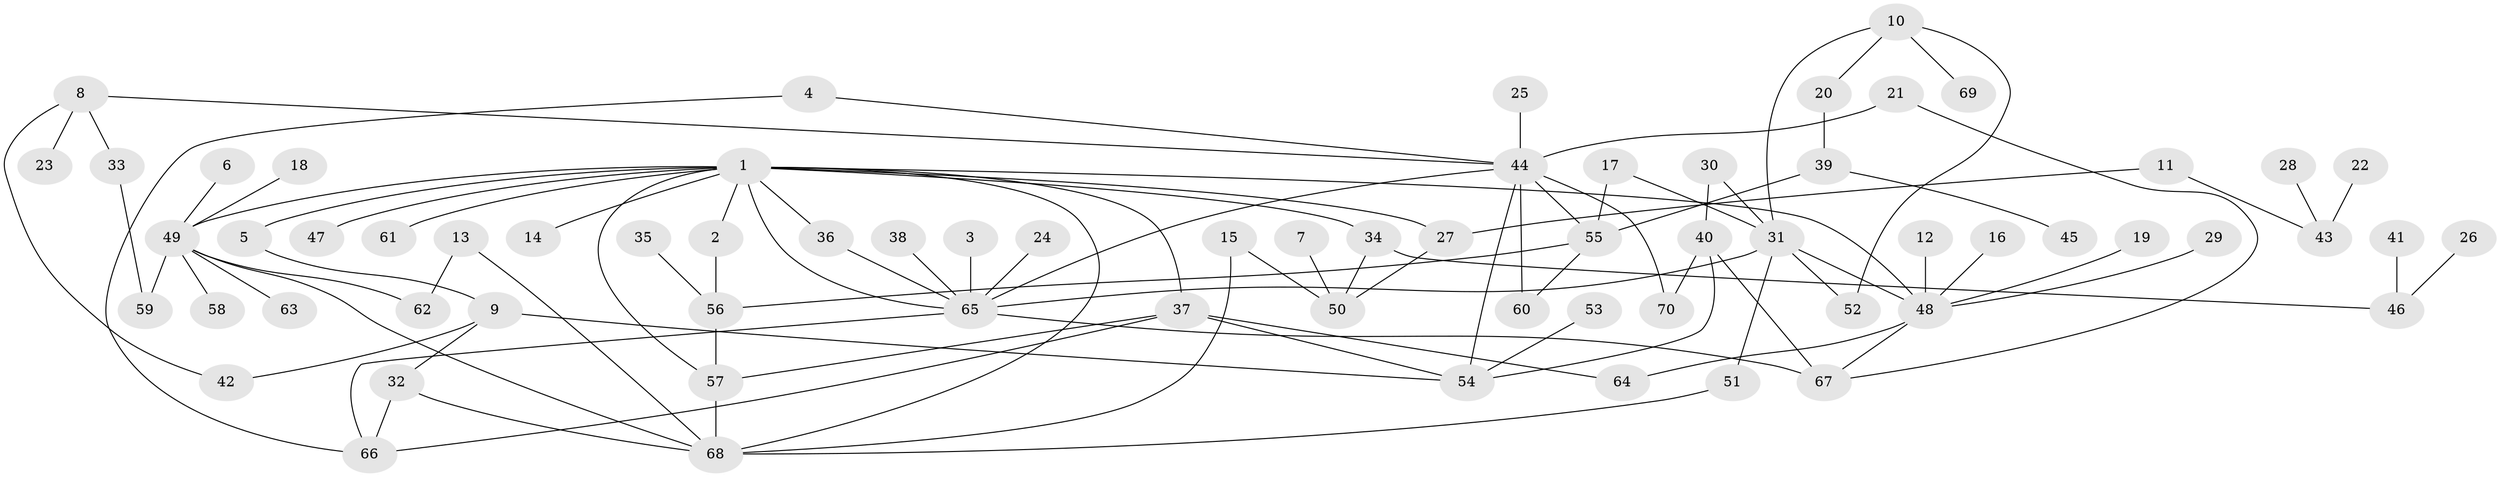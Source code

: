 // original degree distribution, {5: 0.03571428571428571, 12: 0.007142857142857143, 1: 0.30714285714285716, 11: 0.007142857142857143, 8: 0.007142857142857143, 7: 0.02142857142857143, 4: 0.07142857142857142, 2: 0.35, 3: 0.18571428571428572, 6: 0.007142857142857143}
// Generated by graph-tools (version 1.1) at 2025/25/03/09/25 03:25:32]
// undirected, 70 vertices, 98 edges
graph export_dot {
graph [start="1"]
  node [color=gray90,style=filled];
  1;
  2;
  3;
  4;
  5;
  6;
  7;
  8;
  9;
  10;
  11;
  12;
  13;
  14;
  15;
  16;
  17;
  18;
  19;
  20;
  21;
  22;
  23;
  24;
  25;
  26;
  27;
  28;
  29;
  30;
  31;
  32;
  33;
  34;
  35;
  36;
  37;
  38;
  39;
  40;
  41;
  42;
  43;
  44;
  45;
  46;
  47;
  48;
  49;
  50;
  51;
  52;
  53;
  54;
  55;
  56;
  57;
  58;
  59;
  60;
  61;
  62;
  63;
  64;
  65;
  66;
  67;
  68;
  69;
  70;
  1 -- 2 [weight=1.0];
  1 -- 5 [weight=1.0];
  1 -- 14 [weight=1.0];
  1 -- 27 [weight=1.0];
  1 -- 34 [weight=1.0];
  1 -- 36 [weight=1.0];
  1 -- 37 [weight=1.0];
  1 -- 47 [weight=1.0];
  1 -- 48 [weight=1.0];
  1 -- 49 [weight=1.0];
  1 -- 57 [weight=1.0];
  1 -- 61 [weight=1.0];
  1 -- 65 [weight=1.0];
  1 -- 68 [weight=1.0];
  2 -- 56 [weight=1.0];
  3 -- 65 [weight=2.0];
  4 -- 44 [weight=1.0];
  4 -- 66 [weight=1.0];
  5 -- 9 [weight=1.0];
  6 -- 49 [weight=1.0];
  7 -- 50 [weight=1.0];
  8 -- 23 [weight=1.0];
  8 -- 33 [weight=1.0];
  8 -- 42 [weight=1.0];
  8 -- 44 [weight=1.0];
  9 -- 32 [weight=1.0];
  9 -- 42 [weight=1.0];
  9 -- 54 [weight=1.0];
  10 -- 20 [weight=1.0];
  10 -- 31 [weight=1.0];
  10 -- 52 [weight=1.0];
  10 -- 69 [weight=1.0];
  11 -- 27 [weight=1.0];
  11 -- 43 [weight=1.0];
  12 -- 48 [weight=1.0];
  13 -- 62 [weight=1.0];
  13 -- 68 [weight=1.0];
  15 -- 50 [weight=1.0];
  15 -- 68 [weight=1.0];
  16 -- 48 [weight=1.0];
  17 -- 31 [weight=1.0];
  17 -- 55 [weight=1.0];
  18 -- 49 [weight=1.0];
  19 -- 48 [weight=1.0];
  20 -- 39 [weight=1.0];
  21 -- 44 [weight=1.0];
  21 -- 67 [weight=1.0];
  22 -- 43 [weight=1.0];
  24 -- 65 [weight=2.0];
  25 -- 44 [weight=1.0];
  26 -- 46 [weight=1.0];
  27 -- 50 [weight=1.0];
  28 -- 43 [weight=1.0];
  29 -- 48 [weight=1.0];
  30 -- 31 [weight=1.0];
  30 -- 40 [weight=1.0];
  31 -- 48 [weight=1.0];
  31 -- 51 [weight=1.0];
  31 -- 52 [weight=1.0];
  31 -- 65 [weight=1.0];
  32 -- 66 [weight=1.0];
  32 -- 68 [weight=1.0];
  33 -- 59 [weight=1.0];
  34 -- 46 [weight=1.0];
  34 -- 50 [weight=1.0];
  35 -- 56 [weight=1.0];
  36 -- 65 [weight=1.0];
  37 -- 54 [weight=1.0];
  37 -- 57 [weight=1.0];
  37 -- 64 [weight=1.0];
  37 -- 66 [weight=1.0];
  38 -- 65 [weight=1.0];
  39 -- 45 [weight=1.0];
  39 -- 55 [weight=1.0];
  40 -- 54 [weight=1.0];
  40 -- 67 [weight=1.0];
  40 -- 70 [weight=1.0];
  41 -- 46 [weight=1.0];
  44 -- 54 [weight=1.0];
  44 -- 55 [weight=1.0];
  44 -- 60 [weight=1.0];
  44 -- 65 [weight=1.0];
  44 -- 70 [weight=1.0];
  48 -- 64 [weight=1.0];
  48 -- 67 [weight=1.0];
  49 -- 58 [weight=1.0];
  49 -- 59 [weight=1.0];
  49 -- 62 [weight=1.0];
  49 -- 63 [weight=1.0];
  49 -- 68 [weight=1.0];
  51 -- 68 [weight=1.0];
  53 -- 54 [weight=1.0];
  55 -- 56 [weight=1.0];
  55 -- 60 [weight=1.0];
  56 -- 57 [weight=1.0];
  57 -- 68 [weight=1.0];
  65 -- 66 [weight=1.0];
  65 -- 67 [weight=1.0];
}
